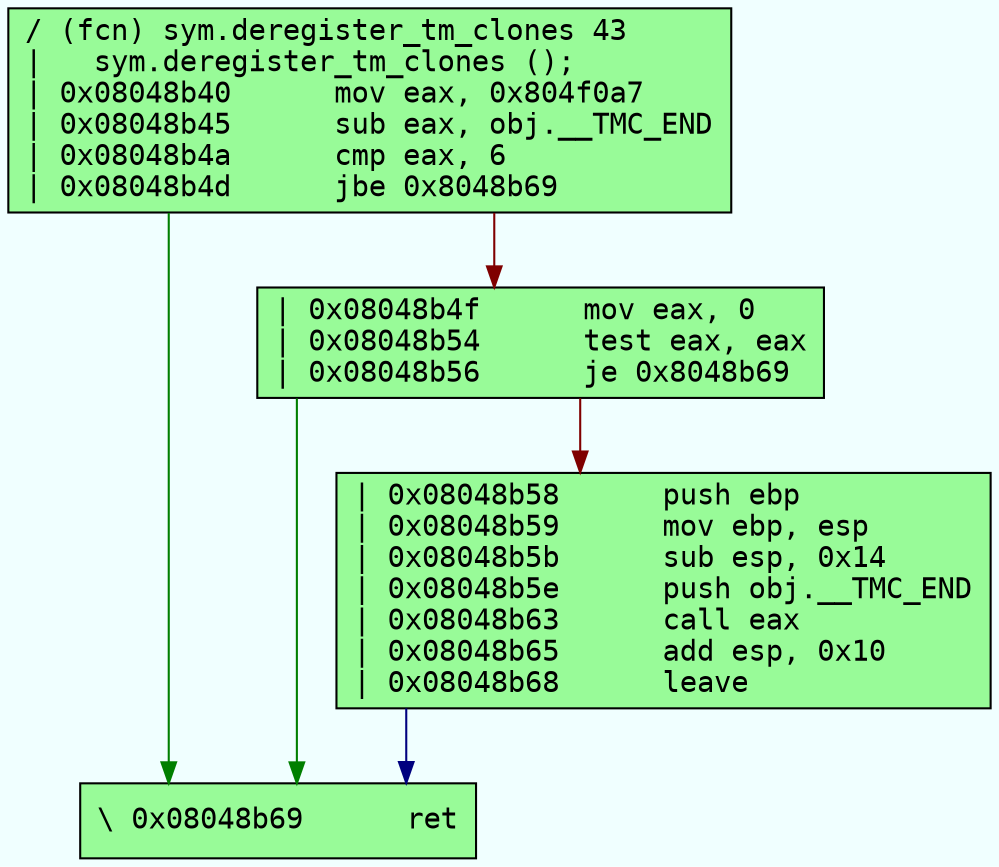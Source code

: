 digraph code {
	graph [bgcolor=azure fontsize=8 fontname="Courier" splines="ortho"];
	node [fillcolor=gray style=filled shape=box];
	edge [arrowhead="normal"];
	"0x08048b40" -> "0x08048b69" [color="#007f00"];
	"0x08048b40" -> "0x08048b4f" [color="#7f0000"];
	"0x08048b40" [URL="sym.deregister_tm_clones/0x08048b40", fillcolor="palegreen",color="black", fontname="Courier",label="/ (fcn) sym.deregister_tm_clones 43\l|   sym.deregister_tm_clones ();\l| 0x08048b40      mov eax, 0x804f0a7\l| 0x08048b45      sub eax, obj.__TMC_END\l| 0x08048b4a      cmp eax, 6\l| 0x08048b4d      jbe 0x8048b69\l"]
	"0x08048b4f" -> "0x08048b69" [color="#007f00"];
	"0x08048b4f" -> "0x08048b58" [color="#7f0000"];
	"0x08048b4f" [URL="sym.deregister_tm_clones/0x08048b4f", fillcolor="palegreen",color="black", fontname="Courier",label="| 0x08048b4f      mov eax, 0\l| 0x08048b54      test eax, eax\l| 0x08048b56      je 0x8048b69\l"]
	"0x08048b58" -> "0x08048b69" [color="#00007f"];
	"0x08048b58" [URL="sym.deregister_tm_clones/0x08048b58", fillcolor="palegreen",color="black", fontname="Courier",label="| 0x08048b58      push ebp\l| 0x08048b59      mov ebp, esp\l| 0x08048b5b      sub esp, 0x14\l| 0x08048b5e      push obj.__TMC_END\l| 0x08048b63      call eax\l| 0x08048b65      add esp, 0x10\l| 0x08048b68      leave\l"]
	"0x08048b69" [URL="sym.deregister_tm_clones/0x08048b69", fillcolor="palegreen",color="black", fontname="Courier",label="\\ 0x08048b69      ret\l"]
}
